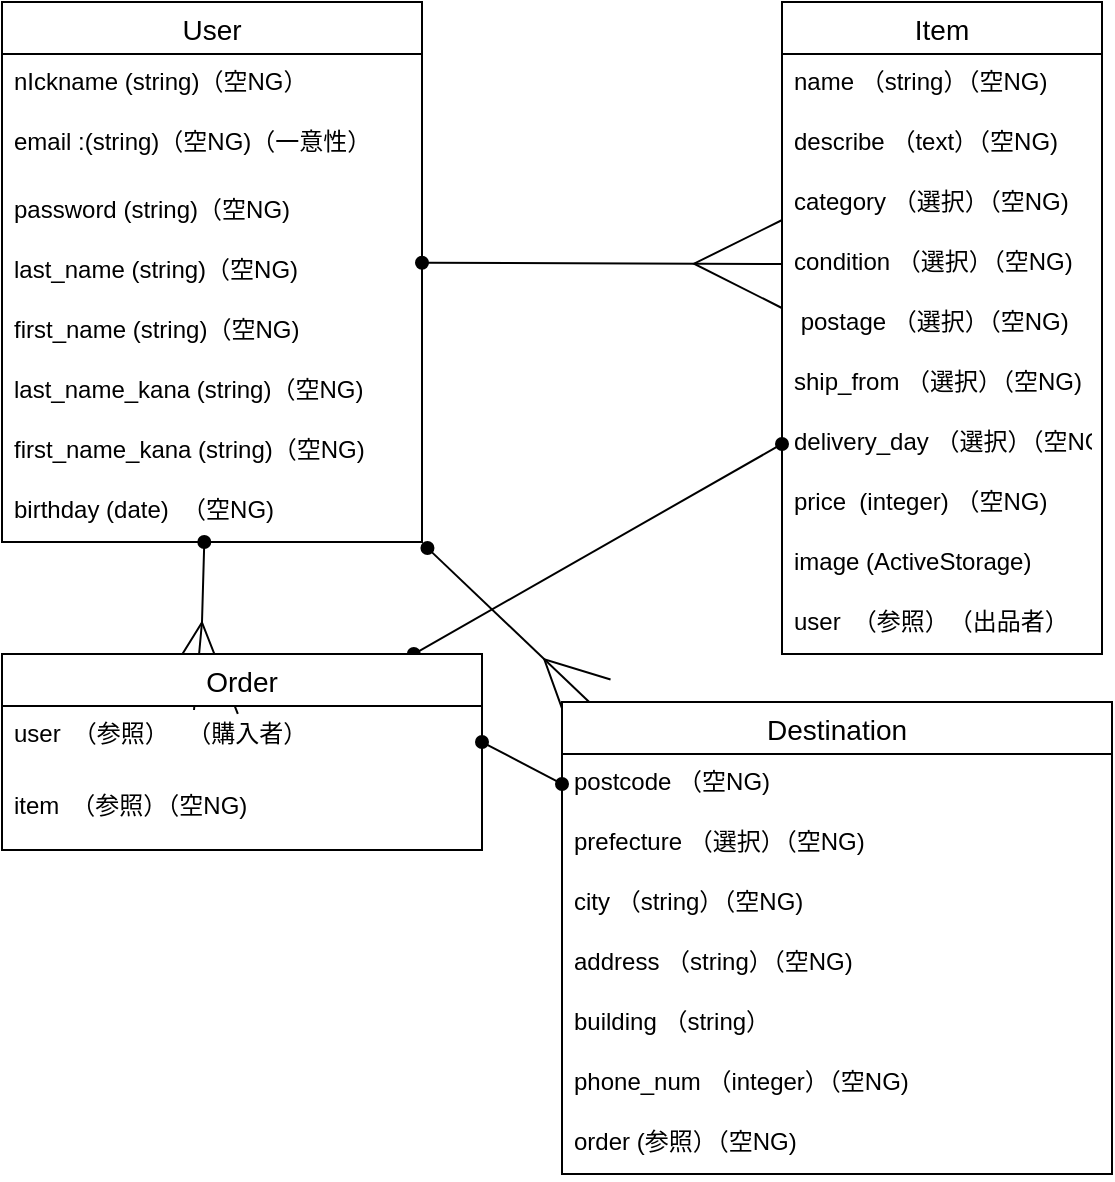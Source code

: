 <mxfile version="13.6.5">
    <diagram id="PlZ4CpWHUuGQIQGVBG3j" name="ページ1">
        <mxGraphModel dx="968" dy="680" grid="1" gridSize="10" guides="1" tooltips="1" connect="1" arrows="1" fold="1" page="1" pageScale="1" pageWidth="827" pageHeight="1169" math="0" shadow="0">
            <root>
                <mxCell id="0"/>
                <mxCell id="1" parent="0"/>
                <mxCell id="77" style="edgeStyle=none;rounded=0;orthogonalLoop=1;jettySize=auto;html=1;startArrow=oval;startFill=1;endArrow=ERmany;endFill=0;fontFamily=Helvetica;endSize=42;entryX=0;entryY=0.5;entryDx=0;entryDy=0;" parent="1" target="49" edge="1">
                    <mxGeometry relative="1" as="geometry">
                        <mxPoint x="250" y="130.398" as="sourcePoint"/>
                        <mxPoint x="630" y="120.982" as="targetPoint"/>
                    </mxGeometry>
                </mxCell>
                <mxCell id="79" style="edgeStyle=none;rounded=0;orthogonalLoop=1;jettySize=auto;html=1;startArrow=oval;startFill=1;endArrow=ERmany;endFill=0;fontFamily=Helvetica;endSize=42;" parent="1" source="25" edge="1">
                    <mxGeometry relative="1" as="geometry">
                        <mxPoint x="136" y="354" as="targetPoint"/>
                        <Array as="points">
                            <mxPoint x="140" y="310"/>
                        </Array>
                    </mxGeometry>
                </mxCell>
                <mxCell id="25" value="User" style="swimlane;fontStyle=0;childLayout=stackLayout;horizontal=1;startSize=26;horizontalStack=0;resizeParent=1;resizeParentMax=0;resizeLast=0;collapsible=1;marginBottom=0;align=center;fontSize=14;fontFamily=Helvetica;" parent="1" vertex="1">
                    <mxGeometry x="40" width="210" height="270" as="geometry">
                        <mxRectangle x="50" y="60" width="50" height="26" as="alternateBounds"/>
                    </mxGeometry>
                </mxCell>
                <mxCell id="27" value="nIckname (string)（空NG）" style="text;strokeColor=none;fillColor=none;spacingLeft=4;spacingRight=4;overflow=hidden;rotatable=0;points=[[0,0.5],[1,0.5]];portConstraint=eastwest;fontSize=12;" parent="25" vertex="1">
                    <mxGeometry y="26" width="210" height="30" as="geometry"/>
                </mxCell>
                <mxCell id="28" value="email :(string)（空NG)（一意性）" style="text;strokeColor=none;fillColor=none;spacingLeft=4;spacingRight=4;overflow=hidden;rotatable=0;points=[[0,0.5],[1,0.5]];portConstraint=eastwest;fontSize=12;shadow=0;" parent="25" vertex="1">
                    <mxGeometry y="56" width="210" height="34" as="geometry"/>
                </mxCell>
                <mxCell id="42" value="password (string)（空NG)" style="text;strokeColor=none;fillColor=none;spacingLeft=4;spacingRight=4;overflow=hidden;rotatable=0;points=[[0,0.5],[1,0.5]];portConstraint=eastwest;fontSize=12;" parent="25" vertex="1">
                    <mxGeometry y="90" width="210" height="30" as="geometry"/>
                </mxCell>
                <mxCell id="43" value="last_name (string)（空NG)" style="text;strokeColor=none;fillColor=none;spacingLeft=4;spacingRight=4;overflow=hidden;rotatable=0;points=[[0,0.5],[1,0.5]];portConstraint=eastwest;fontSize=12;" parent="25" vertex="1">
                    <mxGeometry y="120" width="210" height="30" as="geometry"/>
                </mxCell>
                <mxCell id="44" value="first_name (string)（空NG)" style="text;strokeColor=none;fillColor=none;spacingLeft=4;spacingRight=4;overflow=hidden;rotatable=0;points=[[0,0.5],[1,0.5]];portConstraint=eastwest;fontSize=12;" parent="25" vertex="1">
                    <mxGeometry y="150" width="210" height="30" as="geometry"/>
                </mxCell>
                <mxCell id="46" value="last_name_kana (string)（空NG)" style="text;strokeColor=none;fillColor=none;spacingLeft=4;spacingRight=4;overflow=hidden;rotatable=0;points=[[0,0.5],[1,0.5]];portConstraint=eastwest;fontSize=12;" parent="25" vertex="1">
                    <mxGeometry y="180" width="210" height="30" as="geometry"/>
                </mxCell>
                <mxCell id="47" value="first_name_kana (string)（空NG)" style="text;strokeColor=none;fillColor=none;spacingLeft=4;spacingRight=4;overflow=hidden;rotatable=0;points=[[0,0.5],[1,0.5]];portConstraint=eastwest;fontSize=12;" parent="25" vertex="1">
                    <mxGeometry y="210" width="210" height="30" as="geometry"/>
                </mxCell>
                <mxCell id="45" value="birthday (date)  （空NG)" style="text;strokeColor=none;fillColor=none;spacingLeft=4;spacingRight=4;overflow=hidden;rotatable=0;points=[[0,0.5],[1,0.5]];portConstraint=eastwest;fontSize=12;" parent="25" vertex="1">
                    <mxGeometry y="240" width="210" height="30" as="geometry"/>
                </mxCell>
                <mxCell id="82" style="edgeStyle=none;rounded=0;orthogonalLoop=1;jettySize=auto;html=1;entryX=0;entryY=0.5;entryDx=0;entryDy=0;startArrow=oval;startFill=1;endArrow=oval;endFill=1;fontFamily=Helvetica;" parent="1" source="54" target="71" edge="1">
                    <mxGeometry relative="1" as="geometry"/>
                </mxCell>
                <mxCell id="81" style="edgeStyle=none;rounded=0;orthogonalLoop=1;jettySize=auto;html=1;entryX=1;entryY=0.5;entryDx=0;entryDy=0;startArrow=oval;startFill=1;endArrow=oval;endFill=1;fontFamily=Helvetica;exitX=0;exitY=0.5;exitDx=0;exitDy=0;" parent="1" source="61" target="68" edge="1">
                    <mxGeometry relative="1" as="geometry"/>
                </mxCell>
                <mxCell id="83" style="edgeStyle=none;rounded=0;orthogonalLoop=1;jettySize=auto;html=1;exitX=1.013;exitY=1.1;exitDx=0;exitDy=0;startArrow=oval;startFill=1;endArrow=ERmany;endFill=0;fontFamily=Helvetica;strokeWidth=1;startSize=6;endSize=29;exitPerimeter=0;" parent="1" source="45" target="58" edge="1">
                    <mxGeometry relative="1" as="geometry"/>
                </mxCell>
                <mxCell id="54" value="Order" style="swimlane;fontStyle=0;childLayout=stackLayout;horizontal=1;startSize=26;horizontalStack=0;resizeParent=1;resizeParentMax=0;resizeLast=0;collapsible=1;marginBottom=0;align=center;fontSize=14;shadow=0;" parent="1" vertex="1">
                    <mxGeometry x="40" y="326" width="240" height="98" as="geometry"/>
                </mxCell>
                <mxCell id="68" value="user　（参照） 　（購入者）" style="text;strokeColor=none;fillColor=none;spacingLeft=4;spacingRight=4;overflow=hidden;rotatable=0;points=[[0,0.5],[1,0.5]];portConstraint=eastwest;fontSize=12;" parent="54" vertex="1">
                    <mxGeometry y="26" width="240" height="36" as="geometry"/>
                </mxCell>
                <mxCell id="69" value="item　（参照）（空NG)" style="text;strokeColor=none;fillColor=none;spacingLeft=4;spacingRight=4;overflow=hidden;rotatable=0;points=[[0,0.5],[1,0.5]];portConstraint=eastwest;fontSize=12;" parent="54" vertex="1">
                    <mxGeometry y="62" width="240" height="36" as="geometry"/>
                </mxCell>
                <mxCell id="58" value="Destination" style="swimlane;fontStyle=0;childLayout=stackLayout;horizontal=1;startSize=26;horizontalStack=0;resizeParent=1;resizeParentMax=0;resizeLast=0;collapsible=1;marginBottom=0;align=center;fontSize=14;shadow=0;" parent="1" vertex="1">
                    <mxGeometry x="320" y="350" width="275" height="236" as="geometry"/>
                </mxCell>
                <mxCell id="61" value="postcode （空NG)" style="text;strokeColor=none;fillColor=none;spacingLeft=4;spacingRight=4;overflow=hidden;rotatable=0;points=[[0,0.5],[1,0.5]];portConstraint=eastwest;fontSize=12;" parent="58" vertex="1">
                    <mxGeometry y="26" width="275" height="30" as="geometry"/>
                </mxCell>
                <mxCell id="62" value="prefecture （選択）（空NG)" style="text;strokeColor=none;fillColor=none;spacingLeft=4;spacingRight=4;overflow=hidden;rotatable=0;points=[[0,0.5],[1,0.5]];portConstraint=eastwest;fontSize=12;" parent="58" vertex="1">
                    <mxGeometry y="56" width="275" height="30" as="geometry"/>
                </mxCell>
                <mxCell id="63" value="city （string）（空NG)" style="text;strokeColor=none;fillColor=none;spacingLeft=4;spacingRight=4;overflow=hidden;rotatable=0;points=[[0,0.5],[1,0.5]];portConstraint=eastwest;fontSize=12;" parent="58" vertex="1">
                    <mxGeometry y="86" width="275" height="30" as="geometry"/>
                </mxCell>
                <mxCell id="87" value="address （string）（空NG)" style="text;strokeColor=none;fillColor=none;spacingLeft=4;spacingRight=4;overflow=hidden;rotatable=0;points=[[0,0.5],[1,0.5]];portConstraint=eastwest;fontSize=12;" parent="58" vertex="1">
                    <mxGeometry y="116" width="275" height="30" as="geometry"/>
                </mxCell>
                <mxCell id="64" value="building （string）  " style="text;strokeColor=none;fillColor=none;spacingLeft=4;spacingRight=4;overflow=hidden;rotatable=0;points=[[0,0.5],[1,0.5]];portConstraint=eastwest;fontSize=12;" parent="58" vertex="1">
                    <mxGeometry y="146" width="275" height="30" as="geometry"/>
                </mxCell>
                <mxCell id="65" value="phone_num （integer）（空NG)" style="text;strokeColor=none;fillColor=none;spacingLeft=4;spacingRight=4;overflow=hidden;rotatable=0;points=[[0,0.5],[1,0.5]];portConstraint=eastwest;fontSize=12;" parent="58" vertex="1">
                    <mxGeometry y="176" width="275" height="30" as="geometry"/>
                </mxCell>
                <mxCell id="66" value="order (参照）（空NG)" style="text;strokeColor=none;fillColor=none;spacingLeft=4;spacingRight=4;overflow=hidden;rotatable=0;points=[[0,0.5],[1,0.5]];portConstraint=eastwest;fontSize=12;" parent="58" vertex="1">
                    <mxGeometry y="206" width="275" height="30" as="geometry"/>
                </mxCell>
                <mxCell id="38" value="Item" style="swimlane;fontStyle=0;childLayout=stackLayout;horizontal=1;startSize=26;horizontalStack=0;resizeParent=1;resizeParentMax=0;resizeLast=0;collapsible=1;marginBottom=0;align=center;fontSize=14;shadow=0;" parent="1" vertex="1">
                    <mxGeometry x="430" width="160" height="326" as="geometry"/>
                </mxCell>
                <mxCell id="39" value="name （string）（空NG)&#10;" style="text;strokeColor=none;fillColor=none;spacingLeft=4;spacingRight=4;overflow=hidden;rotatable=0;points=[[0,0.5],[1,0.5]];portConstraint=eastwest;fontSize=12;" parent="38" vertex="1">
                    <mxGeometry y="26" width="160" height="30" as="geometry"/>
                </mxCell>
                <mxCell id="41" value="describe （text）（空NG)" style="text;strokeColor=none;fillColor=none;spacingLeft=4;spacingRight=4;overflow=hidden;rotatable=0;points=[[0,0.5],[1,0.5]];portConstraint=eastwest;fontSize=12;" parent="38" vertex="1">
                    <mxGeometry y="56" width="160" height="30" as="geometry"/>
                </mxCell>
                <mxCell id="48" value="category （選択）（空NG)" style="text;strokeColor=none;fillColor=none;spacingLeft=4;spacingRight=4;overflow=hidden;rotatable=0;points=[[0,0.5],[1,0.5]];portConstraint=eastwest;fontSize=12;" parent="38" vertex="1">
                    <mxGeometry y="86" width="160" height="30" as="geometry"/>
                </mxCell>
                <mxCell id="49" value="condition （選択）（空NG)" style="text;strokeColor=none;fillColor=none;spacingLeft=4;spacingRight=4;overflow=hidden;rotatable=0;points=[[0,0.5],[1,0.5]];portConstraint=eastwest;fontSize=12;" parent="38" vertex="1">
                    <mxGeometry y="116" width="160" height="30" as="geometry"/>
                </mxCell>
                <mxCell id="50" value=" postage （選択）（空NG)" style="text;strokeColor=none;fillColor=none;spacingLeft=4;spacingRight=4;overflow=hidden;rotatable=0;points=[[0,0.5],[1,0.5]];portConstraint=eastwest;fontSize=12;" parent="38" vertex="1">
                    <mxGeometry y="146" width="160" height="30" as="geometry"/>
                </mxCell>
                <mxCell id="51" value="ship_from （選択）（空NG)" style="text;strokeColor=none;fillColor=none;spacingLeft=4;spacingRight=4;overflow=hidden;rotatable=0;points=[[0,0.5],[1,0.5]];portConstraint=eastwest;fontSize=12;" parent="38" vertex="1">
                    <mxGeometry y="176" width="160" height="30" as="geometry"/>
                </mxCell>
                <mxCell id="71" value="delivery_day （選択）（空NG)" style="text;strokeColor=none;fillColor=none;spacingLeft=4;spacingRight=4;overflow=hidden;rotatable=0;points=[[0,0.5],[1,0.5]];portConstraint=eastwest;fontSize=12;" parent="38" vertex="1">
                    <mxGeometry y="206" width="160" height="30" as="geometry"/>
                </mxCell>
                <mxCell id="52" value="price  (integer) （空NG)" style="text;strokeColor=none;fillColor=none;spacingLeft=4;spacingRight=4;overflow=hidden;rotatable=0;points=[[0,0.5],[1,0.5]];portConstraint=eastwest;fontSize=12;" parent="38" vertex="1">
                    <mxGeometry y="236" width="160" height="30" as="geometry"/>
                </mxCell>
                <mxCell id="86" value="image (ActiveStorage)" style="text;strokeColor=none;fillColor=none;spacingLeft=4;spacingRight=4;overflow=hidden;rotatable=0;points=[[0,0.5],[1,0.5]];portConstraint=eastwest;fontSize=12;" parent="38" vertex="1">
                    <mxGeometry y="266" width="160" height="30" as="geometry"/>
                </mxCell>
                <mxCell id="67" value="user　（参照）　（出品者）" style="text;strokeColor=none;fillColor=none;spacingLeft=4;spacingRight=4;overflow=hidden;rotatable=0;points=[[0,0.5],[1,0.5]];portConstraint=eastwest;fontSize=12;" parent="38" vertex="1">
                    <mxGeometry y="296" width="160" height="30" as="geometry"/>
                </mxCell>
            </root>
        </mxGraphModel>
    </diagram>
</mxfile>